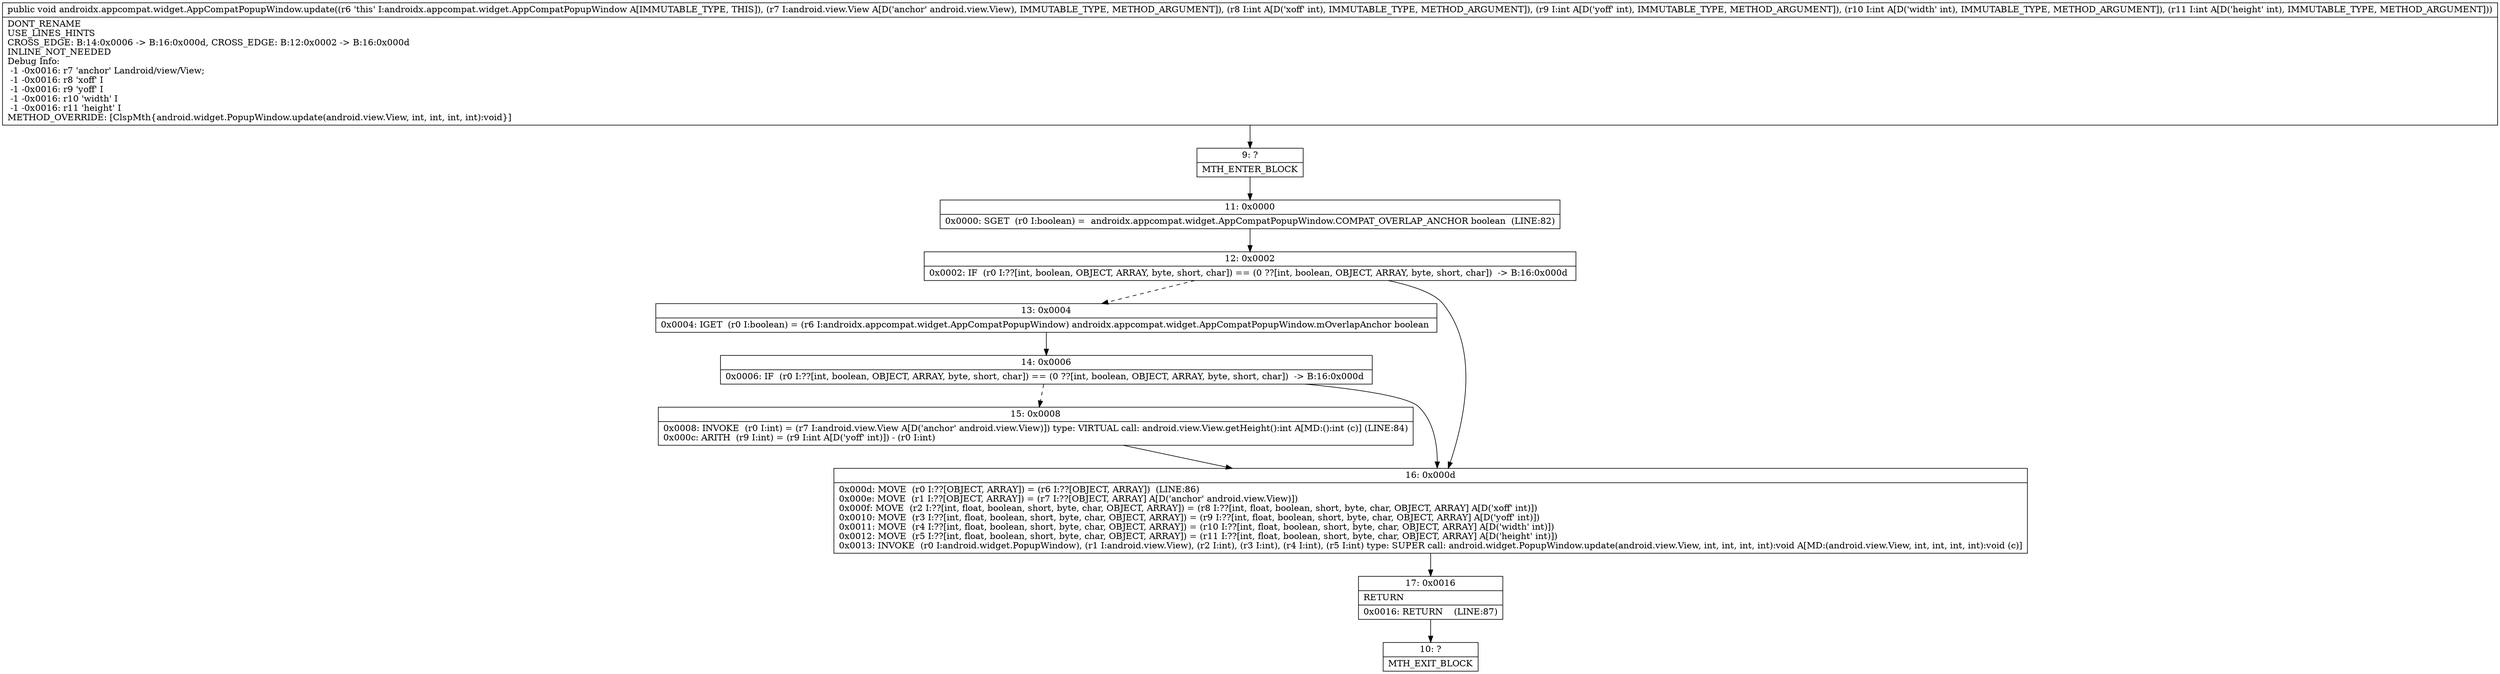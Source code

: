 digraph "CFG forandroidx.appcompat.widget.AppCompatPopupWindow.update(Landroid\/view\/View;IIII)V" {
Node_9 [shape=record,label="{9\:\ ?|MTH_ENTER_BLOCK\l}"];
Node_11 [shape=record,label="{11\:\ 0x0000|0x0000: SGET  (r0 I:boolean) =  androidx.appcompat.widget.AppCompatPopupWindow.COMPAT_OVERLAP_ANCHOR boolean  (LINE:82)\l}"];
Node_12 [shape=record,label="{12\:\ 0x0002|0x0002: IF  (r0 I:??[int, boolean, OBJECT, ARRAY, byte, short, char]) == (0 ??[int, boolean, OBJECT, ARRAY, byte, short, char])  \-\> B:16:0x000d \l}"];
Node_13 [shape=record,label="{13\:\ 0x0004|0x0004: IGET  (r0 I:boolean) = (r6 I:androidx.appcompat.widget.AppCompatPopupWindow) androidx.appcompat.widget.AppCompatPopupWindow.mOverlapAnchor boolean \l}"];
Node_14 [shape=record,label="{14\:\ 0x0006|0x0006: IF  (r0 I:??[int, boolean, OBJECT, ARRAY, byte, short, char]) == (0 ??[int, boolean, OBJECT, ARRAY, byte, short, char])  \-\> B:16:0x000d \l}"];
Node_15 [shape=record,label="{15\:\ 0x0008|0x0008: INVOKE  (r0 I:int) = (r7 I:android.view.View A[D('anchor' android.view.View)]) type: VIRTUAL call: android.view.View.getHeight():int A[MD:():int (c)] (LINE:84)\l0x000c: ARITH  (r9 I:int) = (r9 I:int A[D('yoff' int)]) \- (r0 I:int) \l}"];
Node_16 [shape=record,label="{16\:\ 0x000d|0x000d: MOVE  (r0 I:??[OBJECT, ARRAY]) = (r6 I:??[OBJECT, ARRAY])  (LINE:86)\l0x000e: MOVE  (r1 I:??[OBJECT, ARRAY]) = (r7 I:??[OBJECT, ARRAY] A[D('anchor' android.view.View)]) \l0x000f: MOVE  (r2 I:??[int, float, boolean, short, byte, char, OBJECT, ARRAY]) = (r8 I:??[int, float, boolean, short, byte, char, OBJECT, ARRAY] A[D('xoff' int)]) \l0x0010: MOVE  (r3 I:??[int, float, boolean, short, byte, char, OBJECT, ARRAY]) = (r9 I:??[int, float, boolean, short, byte, char, OBJECT, ARRAY] A[D('yoff' int)]) \l0x0011: MOVE  (r4 I:??[int, float, boolean, short, byte, char, OBJECT, ARRAY]) = (r10 I:??[int, float, boolean, short, byte, char, OBJECT, ARRAY] A[D('width' int)]) \l0x0012: MOVE  (r5 I:??[int, float, boolean, short, byte, char, OBJECT, ARRAY]) = (r11 I:??[int, float, boolean, short, byte, char, OBJECT, ARRAY] A[D('height' int)]) \l0x0013: INVOKE  (r0 I:android.widget.PopupWindow), (r1 I:android.view.View), (r2 I:int), (r3 I:int), (r4 I:int), (r5 I:int) type: SUPER call: android.widget.PopupWindow.update(android.view.View, int, int, int, int):void A[MD:(android.view.View, int, int, int, int):void (c)]\l}"];
Node_17 [shape=record,label="{17\:\ 0x0016|RETURN\l|0x0016: RETURN    (LINE:87)\l}"];
Node_10 [shape=record,label="{10\:\ ?|MTH_EXIT_BLOCK\l}"];
MethodNode[shape=record,label="{public void androidx.appcompat.widget.AppCompatPopupWindow.update((r6 'this' I:androidx.appcompat.widget.AppCompatPopupWindow A[IMMUTABLE_TYPE, THIS]), (r7 I:android.view.View A[D('anchor' android.view.View), IMMUTABLE_TYPE, METHOD_ARGUMENT]), (r8 I:int A[D('xoff' int), IMMUTABLE_TYPE, METHOD_ARGUMENT]), (r9 I:int A[D('yoff' int), IMMUTABLE_TYPE, METHOD_ARGUMENT]), (r10 I:int A[D('width' int), IMMUTABLE_TYPE, METHOD_ARGUMENT]), (r11 I:int A[D('height' int), IMMUTABLE_TYPE, METHOD_ARGUMENT]))  | DONT_RENAME\lUSE_LINES_HINTS\lCROSS_EDGE: B:14:0x0006 \-\> B:16:0x000d, CROSS_EDGE: B:12:0x0002 \-\> B:16:0x000d\lINLINE_NOT_NEEDED\lDebug Info:\l  \-1 \-0x0016: r7 'anchor' Landroid\/view\/View;\l  \-1 \-0x0016: r8 'xoff' I\l  \-1 \-0x0016: r9 'yoff' I\l  \-1 \-0x0016: r10 'width' I\l  \-1 \-0x0016: r11 'height' I\lMETHOD_OVERRIDE: [ClspMth\{android.widget.PopupWindow.update(android.view.View, int, int, int, int):void\}]\l}"];
MethodNode -> Node_9;Node_9 -> Node_11;
Node_11 -> Node_12;
Node_12 -> Node_13[style=dashed];
Node_12 -> Node_16;
Node_13 -> Node_14;
Node_14 -> Node_15[style=dashed];
Node_14 -> Node_16;
Node_15 -> Node_16;
Node_16 -> Node_17;
Node_17 -> Node_10;
}


